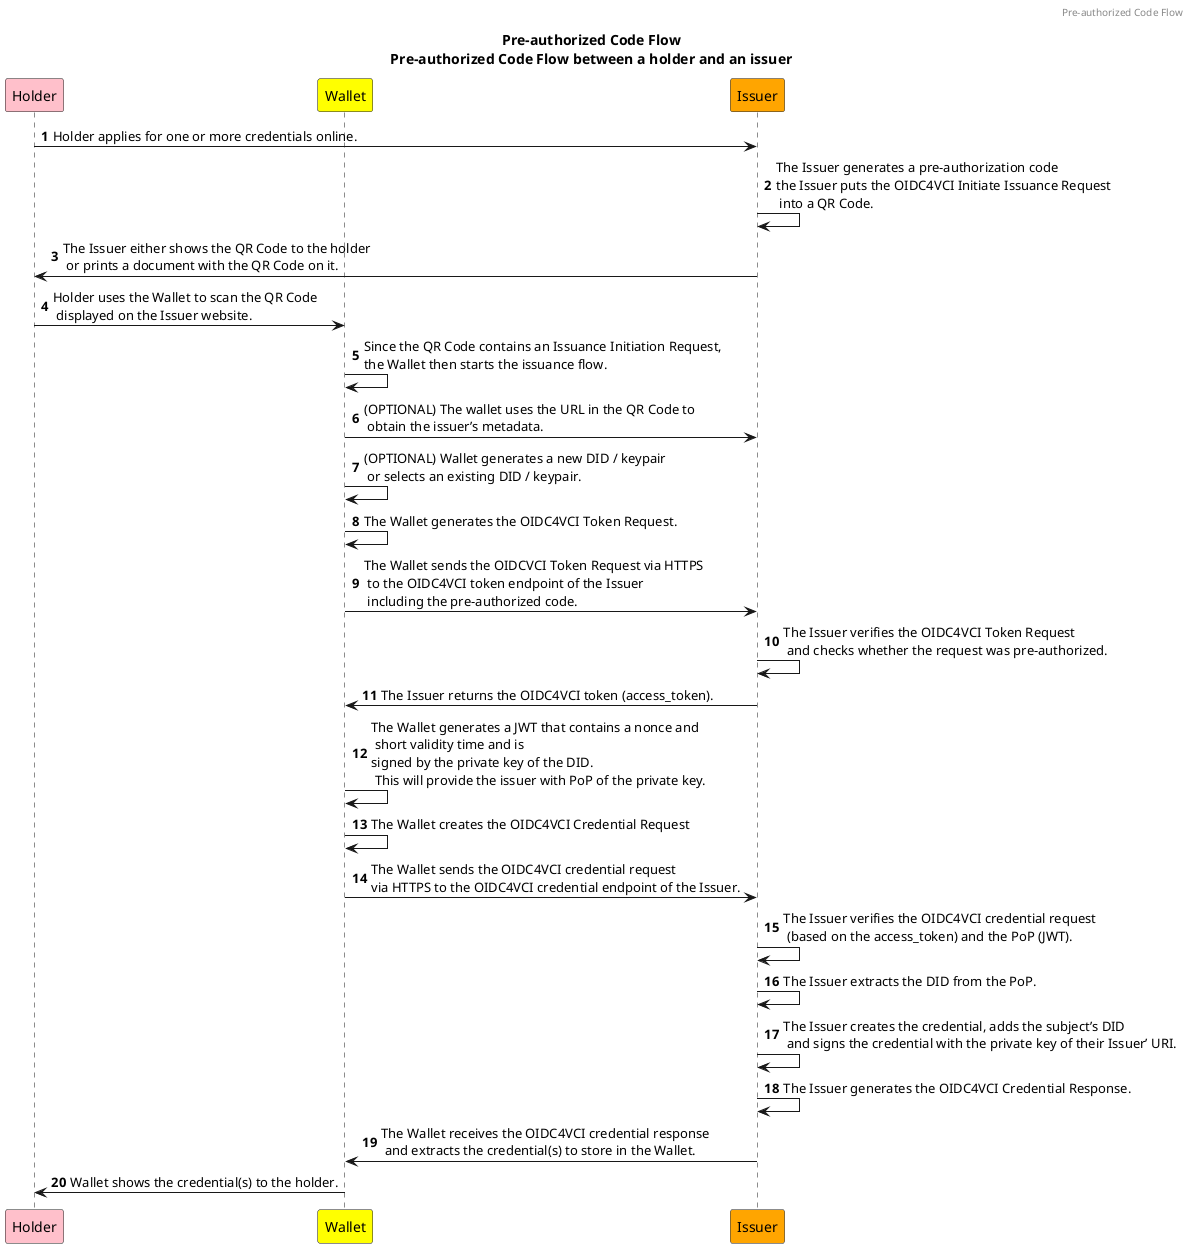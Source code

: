 @startuml

header Pre-authorized Code Flow

title
Pre-authorized Code Flow
Pre-authorized Code Flow between a holder and an issuer
end title


autonumber

participant "Holder" as H order 1 #PINK
participant "Wallet" as W order 2 #YELLOW
participant "Issuer" as I order 3 #ORANGE

H -> I: Holder applies for one or more credentials online.
I -> I: The Issuer generates a pre-authorization code \nthe Issuer puts the OIDC4VCI Initiate Issuance Request\n into a QR Code.
I -> H: The Issuer either shows the QR Code to the holder\n or prints a document with the QR Code on it.
H -> W: Holder uses the Wallet to scan the QR Code\n displayed on the Issuer website.
W -> W: Since the QR Code contains an Issuance Initiation Request, \nthe Wallet then starts the issuance flow.
W -> I: (OPTIONAL) The wallet uses the URL in the QR Code to\n obtain the issuer’s metadata.
W -> W: (OPTIONAL) Wallet generates a new DID / keypair\n or selects an existing DID / keypair.
W -> W: The Wallet generates the OIDC4VCI Token Request.
W -> I: The Wallet sends the OIDCVCI Token Request via HTTPS\n to the OIDC4VCI token endpoint of the Issuer\n including the pre-authorized code.
I -> I: The Issuer verifies the OIDC4VCI Token Request\n and checks whether the request was pre-authorized.
I -> W: The Issuer returns the OIDC4VCI token (access_token).
W -> W: The Wallet generates a JWT that contains a nonce and\n short validity time and is \nsigned by the private key of the DID.\n This will provide the issuer with PoP of the private key.
W -> W: The Wallet creates the OIDC4VCI Credential Request
W -> I: The Wallet sends the OIDC4VCI credential request \nvia HTTPS to the OIDC4VCI credential endpoint of the Issuer.
I -> I: The Issuer verifies the OIDC4VCI credential request\n (based on the access_token) and the PoP (JWT).
I -> I: The Issuer extracts the DID from the PoP.
I -> I: The Issuer creates the credential, adds the subject’s DID\n and signs the credential with the private key of their Issuer’ URI.
I -> I: The Issuer generates the OIDC4VCI Credential Response.
I -> W: The Wallet receives the OIDC4VCI credential response\n and extracts the credential(s) to store in the Wallet.
W -> H: Wallet shows the credential(s) to the holder.

@enduml
